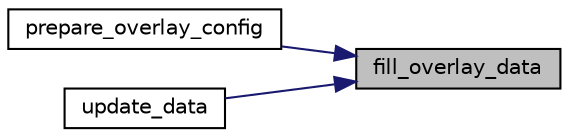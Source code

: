 digraph "fill_overlay_data"
{
 // INTERACTIVE_SVG=YES
 // LATEX_PDF_SIZE
  bgcolor="transparent";
  edge [fontname="Helvetica",fontsize="10",labelfontname="Helvetica",labelfontsize="10"];
  node [fontname="Helvetica",fontsize="10",shape=record];
  rankdir="RL";
  Node1 [label="fill_overlay_data",height=0.2,width=0.4,color="black", fillcolor="grey75", style="filled", fontcolor="black",tooltip=" "];
  Node1 -> Node2 [dir="back",color="midnightblue",fontsize="10",style="solid",fontname="Helvetica"];
  Node2 [label="prepare_overlay_config",height=0.2,width=0.4,color="black",URL="$d9/dd6/overlay__cfg_8c.html#a05c19d06dfd720dc265773fa35b46305",tooltip=" "];
  Node1 -> Node3 [dir="back",color="midnightblue",fontsize="10",style="solid",fontname="Helvetica"];
  Node3 [label="update_data",height=0.2,width=0.4,color="black",URL="$d9/dd6/overlay__cfg_8c.html#a47b65ecbd90050d9a2cb8092a1308b9a",tooltip=" "];
}
